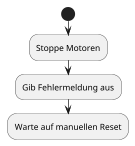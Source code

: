 @startuml
scale 0.7

start

:Stoppe Motoren;
:Gib Fehlermeldung aus;
:Warte auf manuellen Reset;

@enduml